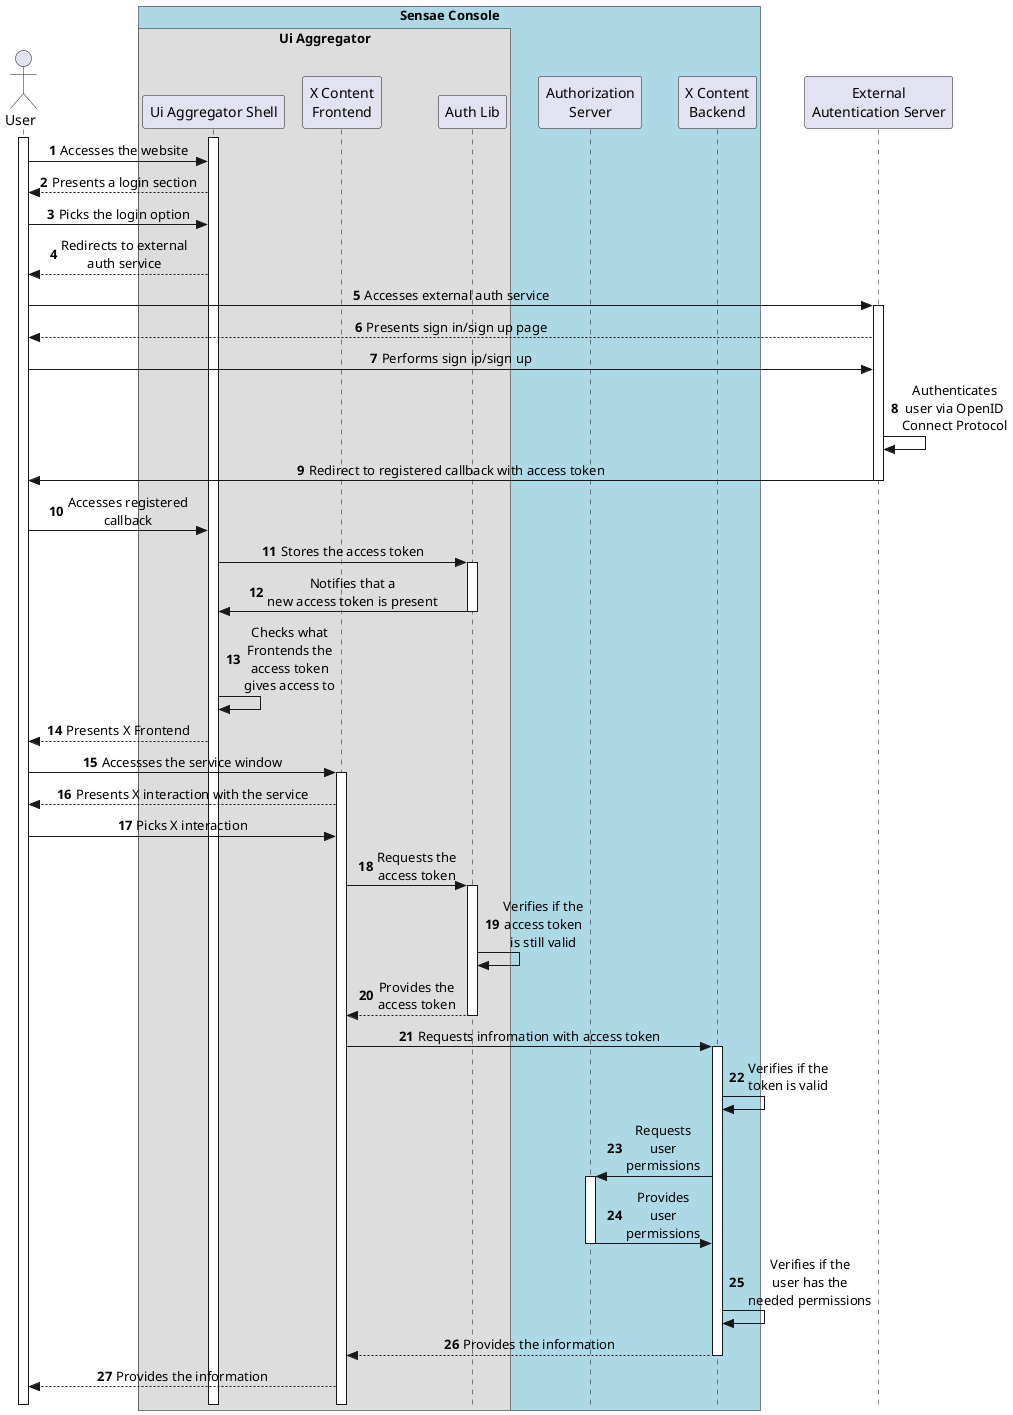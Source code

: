 @startuml alternative3

skinparam sequenceMessageAlign center
skinparam style strictuml
autonumber 1
!pragma teoz true

actor User
box "Sensae Console" #LightBlue
box "Ui Aggregator"
participant "Ui Aggregator Shell" as AGGRE
participant "X Content\nFrontend" as XFRONT
participant "Auth Lib" as AUTHLIB
end box
participant "Authorization\nServer" as ROLESBACK
participant "X Content\nBackend" as XBACK
end box

participant "External\nAutentication Server" as AUTHSERVER

activate AGGRE
activate User

User -> AGGRE: Accesses the website
AGGRE --> User: Presents a login section
User -> AGGRE: Picks the login option
AGGRE --> User: Redirects to external\nauth service
User -> AUTHSERVER: Accesses external auth service
activate AUTHSERVER
AUTHSERVER --> User: Presents sign in/sign up page
User -> AUTHSERVER: Performs sign ip/sign up
AUTHSERVER -> AUTHSERVER: Authenticates\nuser via OpenID\nConnect Protocol
AUTHSERVER -> User: Redirect to registered callback with access token
deactivate AUTHSERVER
User -> AGGRE: Accesses registered\ncallback
AGGRE -> AUTHLIB: Stores the access token
activate AUTHLIB
AUTHLIB -> AGGRE: Notifies that a\nnew access token is present
deactivate AUTHLIB
AGGRE -> AGGRE: Checks what\nFrontends the\naccess token\ngives access to
AGGRE --> User: Presents X Frontend
User -> XFRONT: Accessses the service window
activate XFRONT
XFRONT --> User: Presents X interaction with the service
User -> XFRONT: Picks X interaction
XFRONT -> AUTHLIB: Requests the\naccess token
activate AUTHLIB
AUTHLIB -> AUTHLIB: Verifies if the\naccess token\nis still valid
AUTHLIB --> XFRONT: Provides the\naccess token
deactivate AUTHLIB
XFRONT -> XBACK: Requests infromation with access token
activate XBACK
XBACK -> XBACK: Verifies if the\ntoken is valid
XBACK -> ROLESBACK: Requests\nuser\npermissions
activate ROLESBACK
ROLESBACK -> XBACK: Provides\nuser\npermissions
deactivate ROLESBACK
XBACK -> XBACK: Verifies if the\nuser has the\nneeded permissions
XBACK --> XFRONT: Provides the information
deactivate XBACK
XFRONT --> User: Provides the information

@enduml
